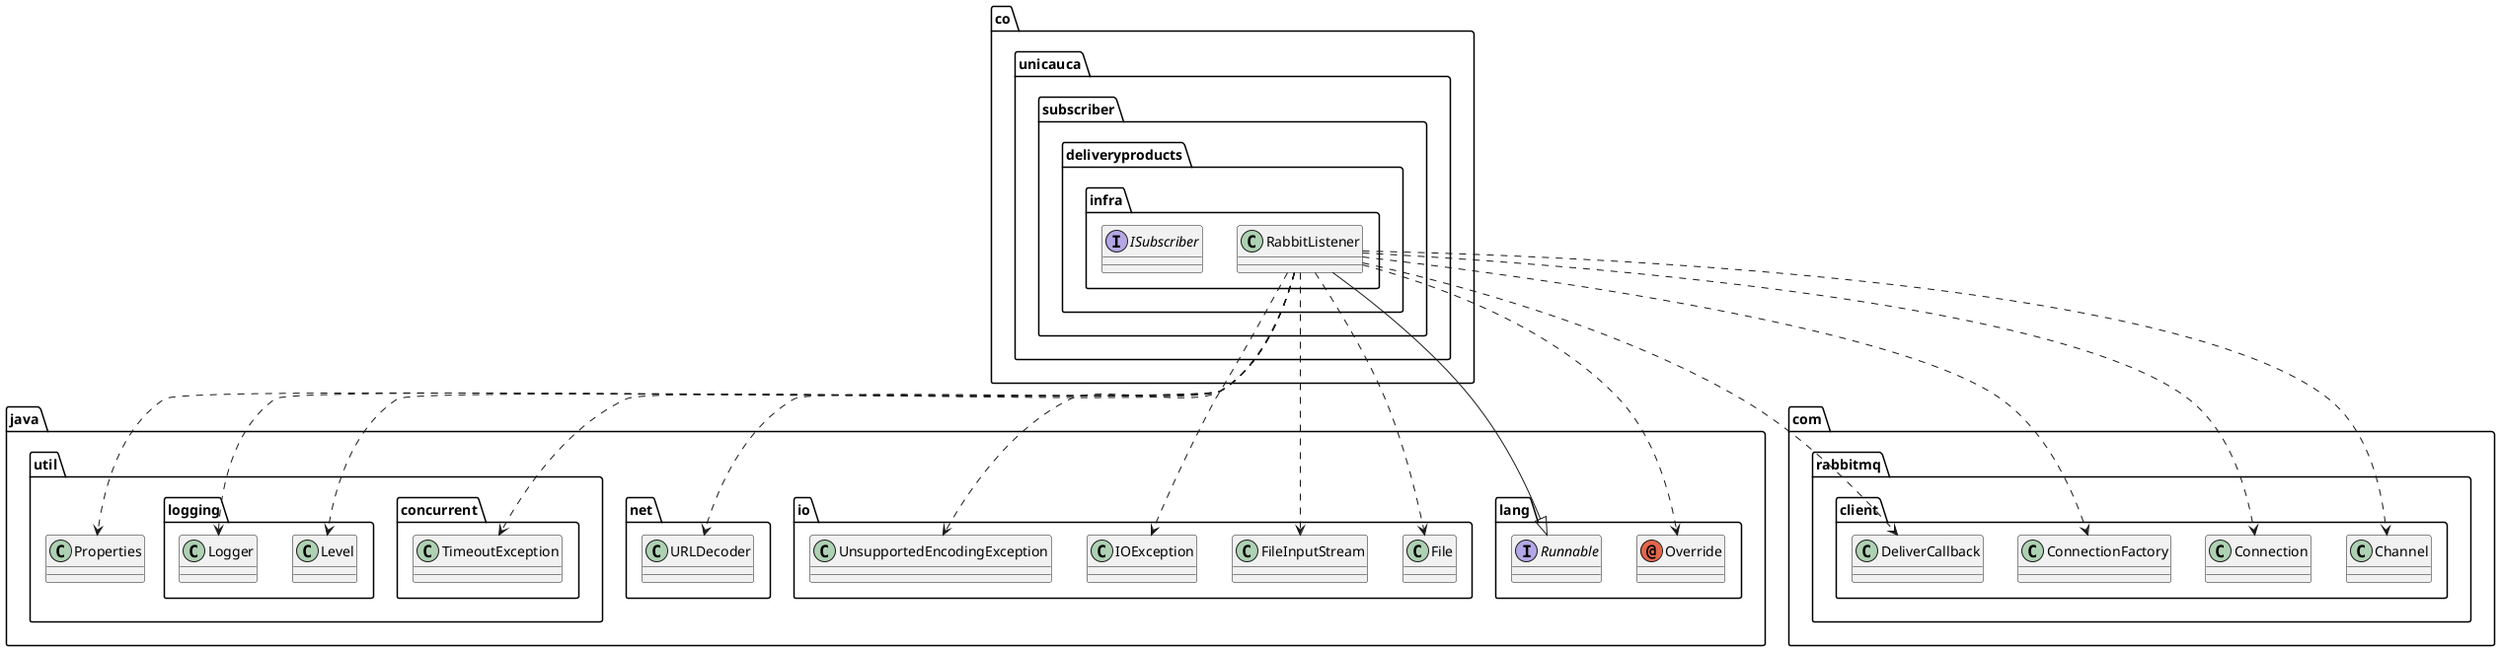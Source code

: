 @startuml
annotation java.lang.Override
class co.unicauca.subscriber.deliveryproducts.infra.RabbitListener
class com.rabbitmq.client.Channel
class com.rabbitmq.client.Connection
class com.rabbitmq.client.ConnectionFactory
class com.rabbitmq.client.DeliverCallback
class java.io.File
class java.io.FileInputStream
class java.io.IOException
class java.io.UnsupportedEncodingException
class java.net.URLDecoder
class java.util.Properties
class java.util.concurrent.TimeoutException
class java.util.logging.Level
class java.util.logging.Logger
interface co.unicauca.subscriber.deliveryproducts.infra.ISubscriber
interface java.lang.Runnable
co.unicauca.subscriber.deliveryproducts.infra.RabbitListener ..> java.lang.Override
co.unicauca.subscriber.deliveryproducts.infra.RabbitListener ..> com.rabbitmq.client.Channel
co.unicauca.subscriber.deliveryproducts.infra.RabbitListener ..> com.rabbitmq.client.Connection
co.unicauca.subscriber.deliveryproducts.infra.RabbitListener ..> com.rabbitmq.client.ConnectionFactory
co.unicauca.subscriber.deliveryproducts.infra.RabbitListener ..> com.rabbitmq.client.DeliverCallback
co.unicauca.subscriber.deliveryproducts.infra.RabbitListener ..> java.io.File
co.unicauca.subscriber.deliveryproducts.infra.RabbitListener ..> java.io.FileInputStream
co.unicauca.subscriber.deliveryproducts.infra.RabbitListener ..> java.io.IOException
co.unicauca.subscriber.deliveryproducts.infra.RabbitListener ..> java.io.UnsupportedEncodingException
co.unicauca.subscriber.deliveryproducts.infra.RabbitListener ..> java.net.URLDecoder
co.unicauca.subscriber.deliveryproducts.infra.RabbitListener ..> java.util.Properties
co.unicauca.subscriber.deliveryproducts.infra.RabbitListener ..> java.util.concurrent.TimeoutException
co.unicauca.subscriber.deliveryproducts.infra.RabbitListener ..> java.util.logging.Level
co.unicauca.subscriber.deliveryproducts.infra.RabbitListener ..> java.util.logging.Logger
co.unicauca.subscriber.deliveryproducts.infra.RabbitListener --|> java.lang.Runnable
@enduml